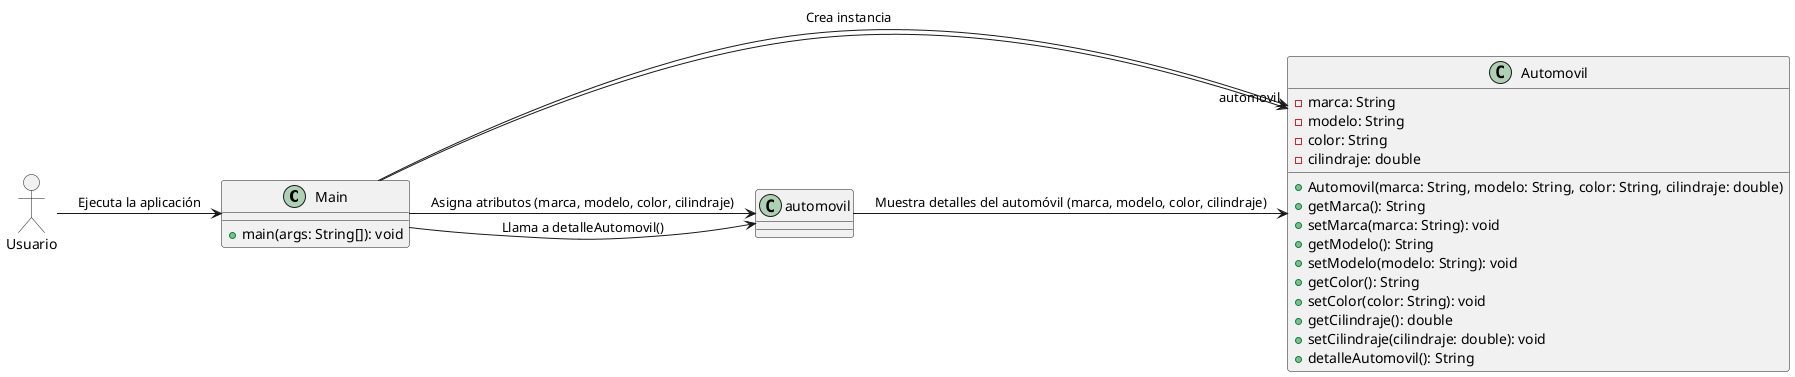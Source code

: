 @startuml
allowmixing

class Main {
    +main(args: String[]): void
}

class Automovil {
    -marca: String
    -modelo: String
    -color: String
    -cilindraje: double
    +Automovil(marca: String, modelo: String, color: String, cilindraje: double)
    +getMarca(): String
    +setMarca(marca: String): void
    +getModelo(): String
    +setModelo(modelo: String): void
    +getColor(): String
    +setColor(color: String): void
    +getCilindraje(): double
    +setCilindraje(cilindraje: double): void
    +detalleAutomovil(): String
}

actor Usuario

Usuario -> Main: Ejecuta la aplicación
Main -> Automovil: Crea instancia "automovil"
Main -> automovil: Asigna atributos (marca, modelo, color, cilindraje)
Main -> automovil: Llama a detalleAutomovil()
automovil -> Automovil: Muestra detalles del automóvil (marca, modelo, color, cilindraje)

Main --> Automovil
@enduml